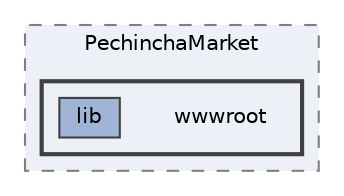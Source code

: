 digraph "PechinchaMarket/PechinchaMarket/wwwroot"
{
 // LATEX_PDF_SIZE
  bgcolor="transparent";
  edge [fontname=Helvetica,fontsize=10,labelfontname=Helvetica,labelfontsize=10];
  node [fontname=Helvetica,fontsize=10,shape=box,height=0.2,width=0.4];
  compound=true
  subgraph clusterdir_e202b849b58fa97ff6e569aba69edfa7 {
    graph [ bgcolor="#edf0f7", pencolor="grey50", label="PechinchaMarket", fontname=Helvetica,fontsize=10 style="filled,dashed", URL="dir_e202b849b58fa97ff6e569aba69edfa7.html",tooltip=""]
  subgraph clusterdir_91092c9178b1a3bd0b12f14d4ce44abf {
    graph [ bgcolor="#edf0f7", pencolor="grey25", label="", fontname=Helvetica,fontsize=10 style="filled,bold", URL="dir_91092c9178b1a3bd0b12f14d4ce44abf.html",tooltip=""]
    dir_91092c9178b1a3bd0b12f14d4ce44abf [shape=plaintext, label="wwwroot"];
  dir_cefa3a3c4a72be68456491b3d7aca376 [label="lib", fillcolor="#a2b4d6", color="grey25", style="filled", URL="dir_cefa3a3c4a72be68456491b3d7aca376.html",tooltip=""];
  }
  }
}
